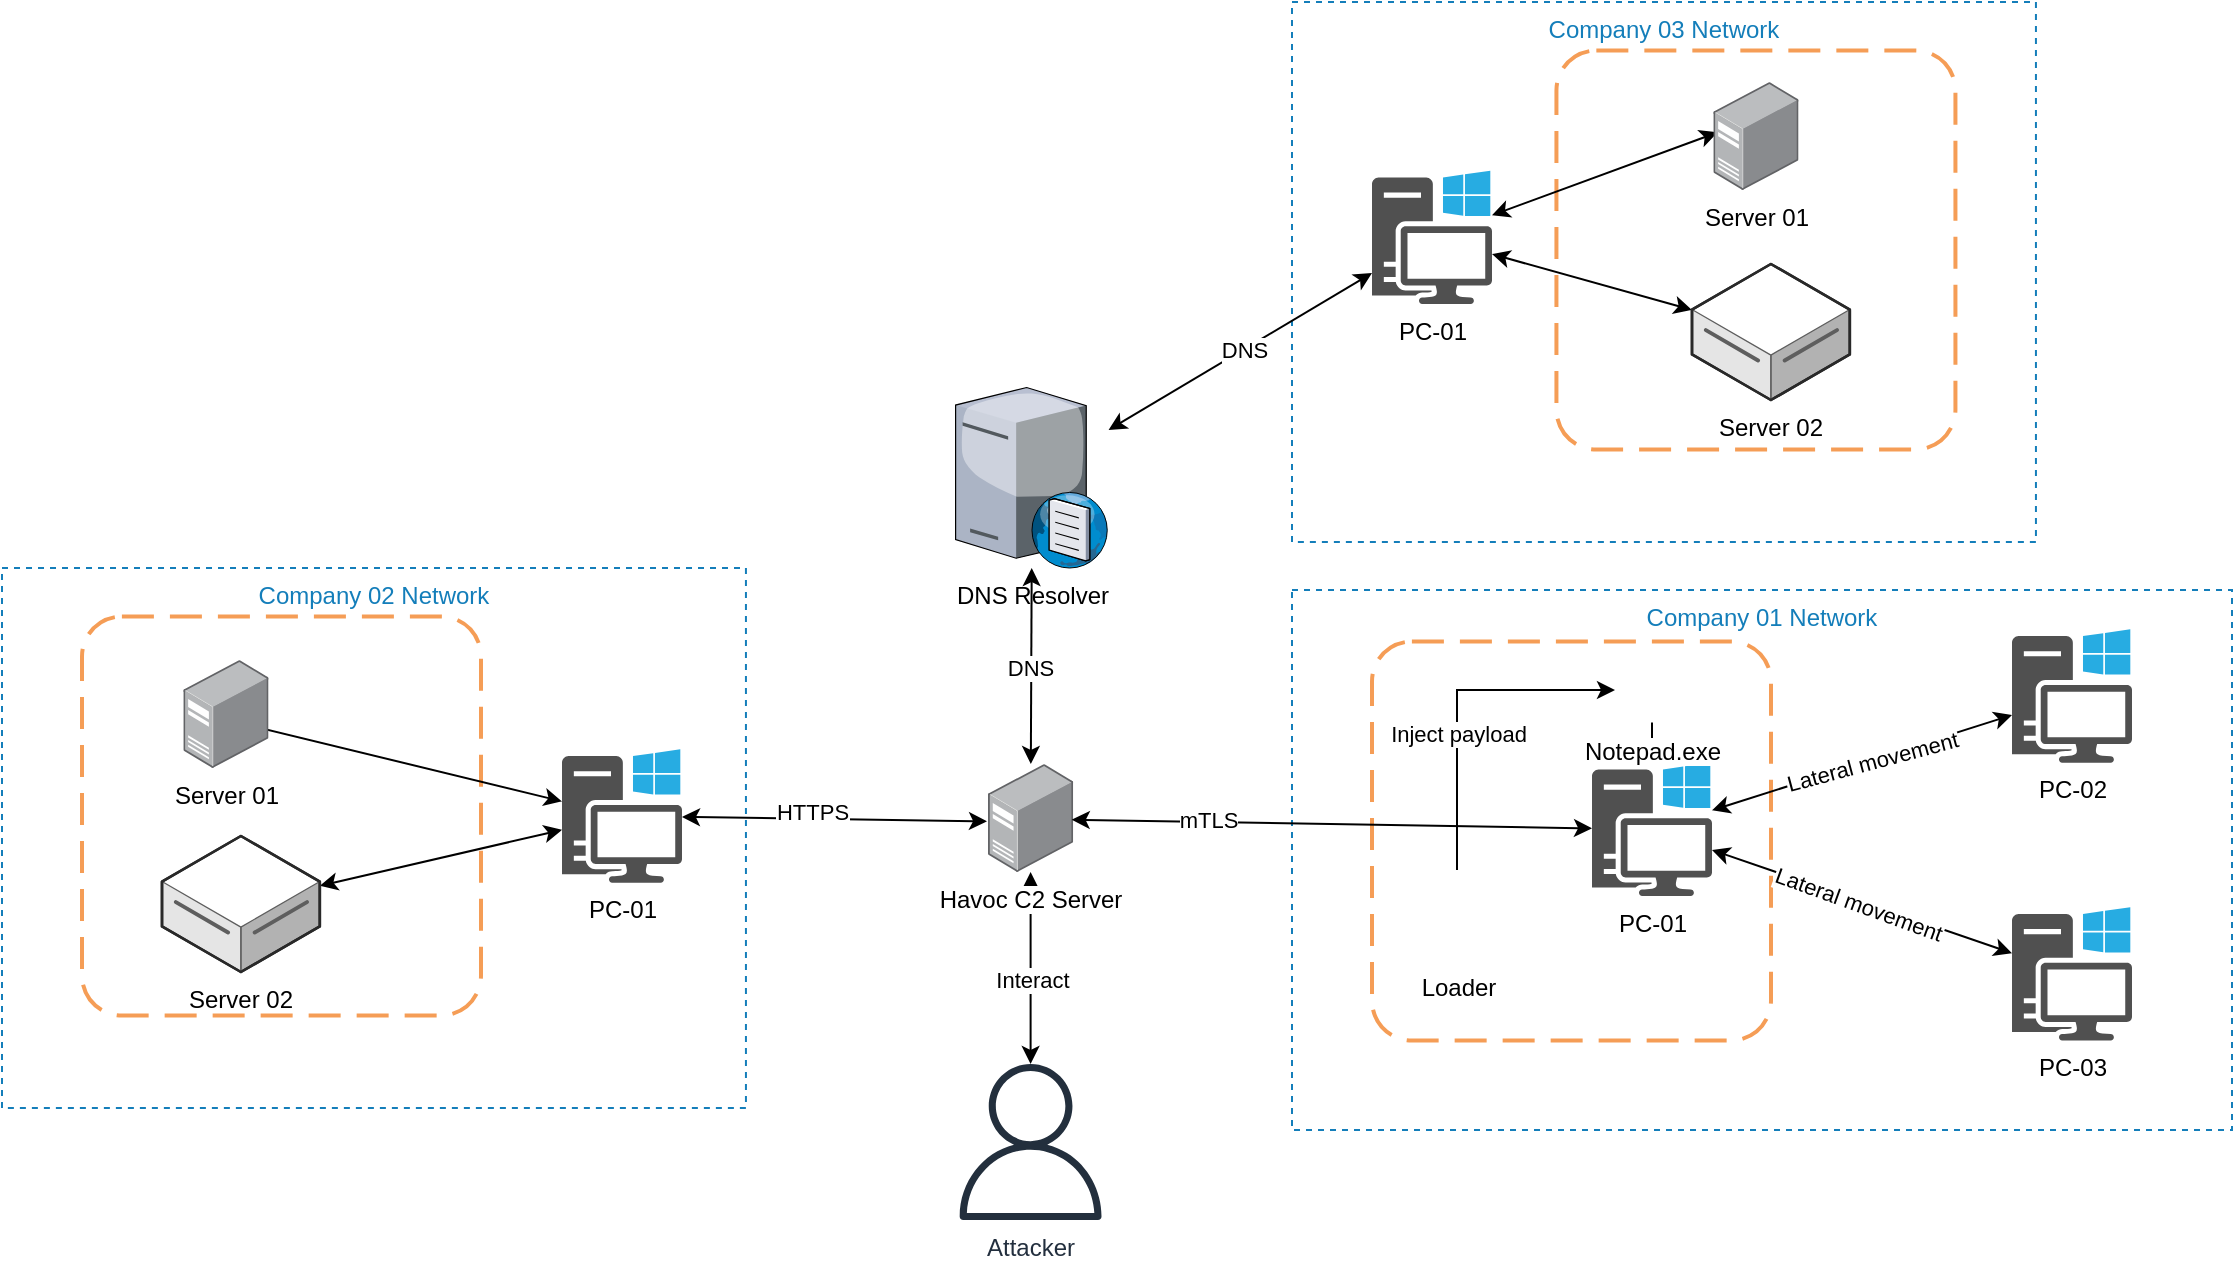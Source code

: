 <mxfile version="26.0.4" pages="5">
  <diagram name="Main-model" id="wbI6PLVD9b1GlbDWB_oB">
    <mxGraphModel dx="1826" dy="1713" grid="0" gridSize="10" guides="1" tooltips="1" connect="1" arrows="1" fold="1" page="0" pageScale="1" pageWidth="827" pageHeight="1169" math="0" shadow="0">
      <root>
        <mxCell id="0" />
        <mxCell id="1" parent="0" />
        <mxCell id="lx40yyld8eNL3qkCeoUG-25" value="Company 01 Network" style="fillColor=none;strokeColor=#147EBA;dashed=1;verticalAlign=top;fontStyle=0;fontColor=#147EBA;whiteSpace=wrap;html=1;" parent="1" vertex="1">
          <mxGeometry x="642" y="-150" width="470" height="270" as="geometry" />
        </mxCell>
        <mxCell id="lx40yyld8eNL3qkCeoUG-38" value="" style="rounded=1;arcSize=10;dashed=1;strokeColor=#F59D56;fillColor=none;gradientColor=none;dashPattern=8 4;strokeWidth=2;" parent="1" vertex="1">
          <mxGeometry x="682" y="-124.25" width="199.5" height="199.5" as="geometry" />
        </mxCell>
        <mxCell id="lx40yyld8eNL3qkCeoUG-3" value="PC-01" style="sketch=0;pointerEvents=1;shadow=0;dashed=0;html=1;strokeColor=none;fillColor=#505050;labelPosition=center;verticalLabelPosition=bottom;verticalAlign=top;outlineConnect=0;align=center;shape=mxgraph.office.devices.workstation_pc;" parent="1" vertex="1">
          <mxGeometry x="792" y="-63.66" width="60" height="66.66" as="geometry" />
        </mxCell>
        <mxCell id="lx40yyld8eNL3qkCeoUG-13" value="Attacker" style="sketch=0;outlineConnect=0;fontColor=#232F3E;gradientColor=none;fillColor=#232F3D;strokeColor=none;dashed=0;verticalLabelPosition=bottom;verticalAlign=top;align=center;html=1;fontSize=12;fontStyle=0;aspect=fixed;pointerEvents=1;shape=mxgraph.aws4.user;" parent="1" vertex="1">
          <mxGeometry x="472.3" y="87" width="78" height="78" as="geometry" />
        </mxCell>
        <mxCell id="lx40yyld8eNL3qkCeoUG-14" value="" style="endArrow=classic;startArrow=classic;html=1;rounded=0;" parent="1" source="lx40yyld8eNL3qkCeoUG-13" target="lx40yyld8eNL3qkCeoUG-15" edge="1">
          <mxGeometry width="50" height="50" relative="1" as="geometry">
            <mxPoint x="567" y="91" as="sourcePoint" />
            <mxPoint x="420" y="60" as="targetPoint" />
          </mxGeometry>
        </mxCell>
        <mxCell id="wl4Xt1hXvM24C02M_YwD-1" value="Interact" style="edgeLabel;html=1;align=center;verticalAlign=middle;resizable=0;points=[];" parent="lx40yyld8eNL3qkCeoUG-14" vertex="1" connectable="0">
          <mxGeometry x="-0.12" relative="1" as="geometry">
            <mxPoint as="offset" />
          </mxGeometry>
        </mxCell>
        <mxCell id="lx40yyld8eNL3qkCeoUG-15" value="Havoc C2 Server" style="image;points=[];aspect=fixed;html=1;align=center;shadow=0;dashed=0;image=img/lib/allied_telesis/computer_and_terminals/Server_Desktop.svg;" parent="1" vertex="1">
          <mxGeometry x="490" y="-63" width="42.6" height="54" as="geometry" />
        </mxCell>
        <mxCell id="lx40yyld8eNL3qkCeoUG-39" style="edgeStyle=orthogonalEdgeStyle;rounded=0;orthogonalLoop=1;jettySize=auto;html=1;" parent="1" source="lx40yyld8eNL3qkCeoUG-17" target="lx40yyld8eNL3qkCeoUG-37" edge="1">
          <mxGeometry relative="1" as="geometry">
            <Array as="points">
              <mxPoint x="725" y="-100" />
            </Array>
          </mxGeometry>
        </mxCell>
        <mxCell id="lx40yyld8eNL3qkCeoUG-40" value="Inject payload" style="edgeLabel;html=1;align=center;verticalAlign=middle;resizable=0;points=[];" parent="lx40yyld8eNL3qkCeoUG-39" vertex="1" connectable="0">
          <mxGeometry x="-0.213" relative="1" as="geometry">
            <mxPoint y="-2" as="offset" />
          </mxGeometry>
        </mxCell>
        <mxCell id="lx40yyld8eNL3qkCeoUG-17" value="Loader" style="shape=image;html=1;verticalAlign=top;verticalLabelPosition=bottom;labelBackgroundColor=#ffffff;imageAspect=0;aspect=fixed;image=https://cdn4.iconfinder.com/data/icons/crime-and-security-24/64/36-128.png" parent="1" vertex="1">
          <mxGeometry x="702" y="-10" width="45" height="45" as="geometry" />
        </mxCell>
        <mxCell id="lx40yyld8eNL3qkCeoUG-20" value="" style="endArrow=classic;startArrow=classic;html=1;rounded=0;exitX=0.983;exitY=0.516;exitDx=0;exitDy=0;exitPerimeter=0;" parent="1" source="lx40yyld8eNL3qkCeoUG-15" target="lx40yyld8eNL3qkCeoUG-3" edge="1">
          <mxGeometry width="50" height="50" relative="1" as="geometry">
            <mxPoint x="620" y="100" as="sourcePoint" />
            <mxPoint x="670" y="50" as="targetPoint" />
          </mxGeometry>
        </mxCell>
        <mxCell id="lx40yyld8eNL3qkCeoUG-26" value="mTLS" style="edgeLabel;html=1;align=center;verticalAlign=middle;resizable=0;points=[];" parent="lx40yyld8eNL3qkCeoUG-20" vertex="1" connectable="0">
          <mxGeometry x="-0.274" y="-1" relative="1" as="geometry">
            <mxPoint x="-27" y="-3" as="offset" />
          </mxGeometry>
        </mxCell>
        <mxCell id="lx40yyld8eNL3qkCeoUG-27" value="PC-02" style="sketch=0;pointerEvents=1;shadow=0;dashed=0;html=1;strokeColor=none;fillColor=#505050;labelPosition=center;verticalLabelPosition=bottom;verticalAlign=top;outlineConnect=0;align=center;shape=mxgraph.office.devices.workstation_pc;" parent="1" vertex="1">
          <mxGeometry x="1002" y="-130.32" width="60" height="66.66" as="geometry" />
        </mxCell>
        <mxCell id="lx40yyld8eNL3qkCeoUG-29" value="PC-03" style="sketch=0;pointerEvents=1;shadow=0;dashed=0;html=1;strokeColor=none;fillColor=#505050;labelPosition=center;verticalLabelPosition=bottom;verticalAlign=top;outlineConnect=0;align=center;shape=mxgraph.office.devices.workstation_pc;" parent="1" vertex="1">
          <mxGeometry x="1002" y="8.59" width="60" height="66.66" as="geometry" />
        </mxCell>
        <mxCell id="lx40yyld8eNL3qkCeoUG-31" value="" style="endArrow=classic;startArrow=classic;html=1;rounded=0;" parent="1" source="lx40yyld8eNL3qkCeoUG-3" target="lx40yyld8eNL3qkCeoUG-27" edge="1">
          <mxGeometry width="50" height="50" relative="1" as="geometry">
            <mxPoint x="862" y="70" as="sourcePoint" />
            <mxPoint x="912" y="20" as="targetPoint" />
          </mxGeometry>
        </mxCell>
        <mxCell id="lx40yyld8eNL3qkCeoUG-34" value="" style="endArrow=classic;startArrow=classic;html=1;rounded=0;" parent="1" source="lx40yyld8eNL3qkCeoUG-29" target="lx40yyld8eNL3qkCeoUG-3" edge="1">
          <mxGeometry width="50" height="50" relative="1" as="geometry">
            <mxPoint x="962" y="90" as="sourcePoint" />
            <mxPoint x="962" y="9" as="targetPoint" />
          </mxGeometry>
        </mxCell>
        <mxCell id="lx40yyld8eNL3qkCeoUG-89" value="Lateral movement" style="edgeLabel;html=1;align=center;verticalAlign=middle;resizable=0;points=[];rotation=-15;" parent="lx40yyld8eNL3qkCeoUG-34" vertex="1" connectable="0">
          <mxGeometry x="0.062" y="4" relative="1" as="geometry">
            <mxPoint x="10" y="-72" as="offset" />
          </mxGeometry>
        </mxCell>
        <mxCell id="lx40yyld8eNL3qkCeoUG-41" style="edgeStyle=orthogonalEdgeStyle;rounded=0;orthogonalLoop=1;jettySize=auto;html=1;" parent="1" source="lx40yyld8eNL3qkCeoUG-37" target="lx40yyld8eNL3qkCeoUG-3" edge="1">
          <mxGeometry relative="1" as="geometry" />
        </mxCell>
        <mxCell id="lx40yyld8eNL3qkCeoUG-37" value="Notepad.exe" style="shape=image;html=1;verticalAlign=top;verticalLabelPosition=bottom;labelBackgroundColor=#ffffff;imageAspect=0;aspect=fixed;image=https://cdn0.iconfinder.com/data/icons/phosphor-regular-vol-3/256/notepad-128.png" parent="1" vertex="1">
          <mxGeometry x="803.5" y="-120" width="37" height="37" as="geometry" />
        </mxCell>
        <mxCell id="lx40yyld8eNL3qkCeoUG-43" value="Company 02 Network" style="fillColor=none;strokeColor=#147EBA;dashed=1;verticalAlign=top;fontStyle=0;fontColor=#147EBA;whiteSpace=wrap;html=1;" parent="1" vertex="1">
          <mxGeometry x="-3" y="-161" width="371.97" height="270" as="geometry" />
        </mxCell>
        <mxCell id="lx40yyld8eNL3qkCeoUG-44" value="" style="rounded=1;arcSize=10;dashed=1;strokeColor=#F59D56;fillColor=none;gradientColor=none;dashPattern=8 4;strokeWidth=2;" parent="1" vertex="1">
          <mxGeometry x="37.0" y="-136.75" width="199.5" height="199.5" as="geometry" />
        </mxCell>
        <mxCell id="lx40yyld8eNL3qkCeoUG-45" value="PC-01" style="sketch=0;pointerEvents=1;shadow=0;dashed=0;html=1;strokeColor=none;fillColor=#505050;labelPosition=center;verticalLabelPosition=bottom;verticalAlign=top;outlineConnect=0;align=center;shape=mxgraph.office.devices.workstation_pc;" parent="1" vertex="1">
          <mxGeometry x="277" y="-70.33" width="60" height="66.66" as="geometry" />
        </mxCell>
        <mxCell id="lx40yyld8eNL3qkCeoUG-52" value="" style="endArrow=classic;startArrow=classic;html=1;rounded=0;entryX=0.051;entryY=0.466;entryDx=0;entryDy=0;entryPerimeter=0;" parent="1" source="lx40yyld8eNL3qkCeoUG-45" target="lx40yyld8eNL3qkCeoUG-56" edge="1">
          <mxGeometry width="50" height="50" relative="1" as="geometry">
            <mxPoint x="118.97" y="59" as="sourcePoint" />
            <mxPoint x="198.97" y="-85.33" as="targetPoint" />
          </mxGeometry>
        </mxCell>
        <mxCell id="lx40yyld8eNL3qkCeoUG-53" value="" style="endArrow=classic;startArrow=classic;html=1;rounded=0;" parent="1" source="lx40yyld8eNL3qkCeoUG-58" target="lx40yyld8eNL3qkCeoUG-45" edge="1">
          <mxGeometry width="50" height="50" relative="1" as="geometry">
            <mxPoint x="198.97" y="6.934" as="sourcePoint" />
            <mxPoint x="218.97" y="-2" as="targetPoint" />
          </mxGeometry>
        </mxCell>
        <mxCell id="lx40yyld8eNL3qkCeoUG-56" value="Server 01" style="image;points=[];aspect=fixed;html=1;align=center;shadow=0;dashed=0;image=img/lib/allied_telesis/computer_and_terminals/Server_Desktop.svg;" parent="1" vertex="1">
          <mxGeometry x="87.67" y="-115" width="42.6" height="54" as="geometry" />
        </mxCell>
        <mxCell id="lx40yyld8eNL3qkCeoUG-58" value="Server 02" style="verticalLabelPosition=bottom;html=1;verticalAlign=top;strokeWidth=1;align=center;outlineConnect=0;dashed=0;outlineConnect=0;shape=mxgraph.aws3d.dataServer;strokeColor=#5E5E5E;aspect=fixed;" parent="1" vertex="1">
          <mxGeometry x="77" y="-27" width="78.91" height="68" as="geometry" />
        </mxCell>
        <mxCell id="lx40yyld8eNL3qkCeoUG-59" value="DNS Resolver" style="verticalLabelPosition=bottom;sketch=0;aspect=fixed;html=1;verticalAlign=top;strokeColor=none;align=center;outlineConnect=0;shape=mxgraph.citrix.dns_server;" parent="1" vertex="1">
          <mxGeometry x="473.8" y="-253.5" width="76.5" height="92.5" as="geometry" />
        </mxCell>
        <mxCell id="lx40yyld8eNL3qkCeoUG-61" value="" style="endArrow=classic;startArrow=classic;html=1;rounded=0;" parent="1" source="lx40yyld8eNL3qkCeoUG-15" target="lx40yyld8eNL3qkCeoUG-59" edge="1">
          <mxGeometry width="50" height="50" relative="1" as="geometry">
            <mxPoint x="490" y="-150" as="sourcePoint" />
            <mxPoint x="540" y="-200" as="targetPoint" />
          </mxGeometry>
        </mxCell>
        <mxCell id="lx40yyld8eNL3qkCeoUG-84" value="DNS" style="edgeLabel;html=1;align=center;verticalAlign=middle;resizable=0;points=[];" parent="lx40yyld8eNL3qkCeoUG-61" vertex="1" connectable="0">
          <mxGeometry x="-0.006" y="1" relative="1" as="geometry">
            <mxPoint as="offset" />
          </mxGeometry>
        </mxCell>
        <mxCell id="lx40yyld8eNL3qkCeoUG-76" value="Company 03 Network" style="fillColor=none;strokeColor=#147EBA;dashed=1;verticalAlign=top;fontStyle=0;fontColor=#147EBA;whiteSpace=wrap;html=1;" parent="1" vertex="1">
          <mxGeometry x="642" y="-444" width="371.97" height="270" as="geometry" />
        </mxCell>
        <mxCell id="lx40yyld8eNL3qkCeoUG-77" value="" style="rounded=1;arcSize=10;dashed=1;strokeColor=#F59D56;fillColor=none;gradientColor=none;dashPattern=8 4;strokeWidth=2;" parent="1" vertex="1">
          <mxGeometry x="774.22" y="-419.75" width="199.5" height="199.5" as="geometry" />
        </mxCell>
        <mxCell id="lx40yyld8eNL3qkCeoUG-78" value="PC-01" style="sketch=0;pointerEvents=1;shadow=0;dashed=0;html=1;strokeColor=none;fillColor=#505050;labelPosition=center;verticalLabelPosition=bottom;verticalAlign=top;outlineConnect=0;align=center;shape=mxgraph.office.devices.workstation_pc;" parent="1" vertex="1">
          <mxGeometry x="682" y="-359.66" width="60" height="66.66" as="geometry" />
        </mxCell>
        <mxCell id="lx40yyld8eNL3qkCeoUG-79" value="" style="endArrow=classic;startArrow=classic;html=1;rounded=0;entryX=0.051;entryY=0.466;entryDx=0;entryDy=0;entryPerimeter=0;" parent="1" source="lx40yyld8eNL3qkCeoUG-78" target="lx40yyld8eNL3qkCeoUG-81" edge="1">
          <mxGeometry width="50" height="50" relative="1" as="geometry">
            <mxPoint x="763.97" y="-224" as="sourcePoint" />
            <mxPoint x="843.97" y="-368.33" as="targetPoint" />
          </mxGeometry>
        </mxCell>
        <mxCell id="lx40yyld8eNL3qkCeoUG-80" value="" style="endArrow=classic;startArrow=classic;html=1;rounded=0;" parent="1" source="lx40yyld8eNL3qkCeoUG-82" target="lx40yyld8eNL3qkCeoUG-78" edge="1">
          <mxGeometry width="50" height="50" relative="1" as="geometry">
            <mxPoint x="843.97" y="-276.066" as="sourcePoint" />
            <mxPoint x="863.97" y="-285" as="targetPoint" />
          </mxGeometry>
        </mxCell>
        <mxCell id="lx40yyld8eNL3qkCeoUG-81" value="Server 01" style="image;points=[];aspect=fixed;html=1;align=center;shadow=0;dashed=0;image=img/lib/allied_telesis/computer_and_terminals/Server_Desktop.svg;" parent="1" vertex="1">
          <mxGeometry x="852.67" y="-404" width="42.6" height="54" as="geometry" />
        </mxCell>
        <mxCell id="lx40yyld8eNL3qkCeoUG-82" value="Server 02" style="verticalLabelPosition=bottom;html=1;verticalAlign=top;strokeWidth=1;align=center;outlineConnect=0;dashed=0;outlineConnect=0;shape=mxgraph.aws3d.dataServer;strokeColor=#5E5E5E;aspect=fixed;" parent="1" vertex="1">
          <mxGeometry x="842" y="-313" width="78.91" height="68" as="geometry" />
        </mxCell>
        <mxCell id="lx40yyld8eNL3qkCeoUG-83" value="" style="endArrow=classic;startArrow=classic;html=1;rounded=0;" parent="1" source="lx40yyld8eNL3qkCeoUG-59" target="lx40yyld8eNL3qkCeoUG-78" edge="1">
          <mxGeometry width="50" height="50" relative="1" as="geometry">
            <mxPoint x="397.76" y="19" as="sourcePoint" />
            <mxPoint x="446.76" y="-185" as="targetPoint" />
          </mxGeometry>
        </mxCell>
        <mxCell id="lx40yyld8eNL3qkCeoUG-85" value="DNS" style="edgeLabel;html=1;align=center;verticalAlign=middle;resizable=0;points=[];" parent="lx40yyld8eNL3qkCeoUG-83" vertex="1" connectable="0">
          <mxGeometry x="0.017" relative="1" as="geometry">
            <mxPoint as="offset" />
          </mxGeometry>
        </mxCell>
        <mxCell id="lx40yyld8eNL3qkCeoUG-88" value="" style="endArrow=classic;startArrow=classic;html=1;rounded=0;entryX=-0.012;entryY=0.531;entryDx=0;entryDy=0;entryPerimeter=0;" parent="1" source="lx40yyld8eNL3qkCeoUG-45" target="lx40yyld8eNL3qkCeoUG-15" edge="1">
          <mxGeometry width="50" height="50" relative="1" as="geometry">
            <mxPoint x="420" y="10" as="sourcePoint" />
            <mxPoint x="470" y="-40" as="targetPoint" />
          </mxGeometry>
        </mxCell>
        <mxCell id="lx40yyld8eNL3qkCeoUG-95" value="HTTPS" style="edgeLabel;html=1;align=center;verticalAlign=middle;resizable=0;points=[];" parent="lx40yyld8eNL3qkCeoUG-88" vertex="1" connectable="0">
          <mxGeometry x="-0.151" y="4" relative="1" as="geometry">
            <mxPoint as="offset" />
          </mxGeometry>
        </mxCell>
        <mxCell id="lx40yyld8eNL3qkCeoUG-92" value="Lateral movement" style="edgeLabel;html=1;align=center;verticalAlign=middle;resizable=0;points=[];rotation=20;" parent="1" vertex="1" connectable="0">
          <mxGeometry x="941.998" y="30.003" as="geometry">
            <mxPoint x="-23.841" y="-15.799" as="offset" />
          </mxGeometry>
        </mxCell>
      </root>
    </mxGraphModel>
  </diagram>
  <diagram id="9NpA3UCUHKBqqvOIGzr2" name="Demo-Architecture">
    <mxGraphModel dx="1383" dy="1030" grid="0" gridSize="10" guides="1" tooltips="1" connect="1" arrows="1" fold="1" page="0" pageScale="1" pageWidth="827" pageHeight="1169" math="0" shadow="0">
      <root>
        <mxCell id="0" />
        <mxCell id="1" parent="0" />
        <mxCell id="JVI4ffCTT5HN08jPykCl-4" value="Local Subnet" style="sketch=0;outlineConnect=0;gradientColor=none;html=1;whiteSpace=wrap;fontSize=12;fontStyle=0;shape=mxgraph.aws4.group;grIcon=mxgraph.aws4.group_subnet;strokeColor=#879196;fillColor=none;verticalAlign=top;align=left;spacingLeft=30;fontColor=#879196;dashed=0;" parent="1" vertex="1">
          <mxGeometry x="-332" y="-31" width="370" height="335" as="geometry" />
        </mxCell>
        <mxCell id="X1rExx1nsBaRIZ1UtopF-3" value="" style="fillColor=none;strokeColor=#147EBA;dashed=1;verticalAlign=top;fontStyle=0;fontColor=#147EBA;whiteSpace=wrap;html=1;" parent="1" vertex="1">
          <mxGeometry x="-307" y="5" width="274" height="285" as="geometry" />
        </mxCell>
        <mxCell id="TwcAzAOkyhyoGaxl6wgz-3" value="VM-01&lt;div&gt;192.168.72.138&lt;/div&gt;&lt;div&gt;Windows 10 24H2&lt;/div&gt;" style="fontColor=#0066CC;verticalAlign=top;verticalLabelPosition=bottom;labelPosition=center;align=center;html=1;outlineConnect=0;fillColor=#CCCCCC;strokeColor=#6881B3;gradientColor=none;gradientDirection=north;strokeWidth=2;shape=mxgraph.networks.pc;" parent="1" vertex="1">
          <mxGeometry x="-220" y="100" width="100" height="70" as="geometry" />
        </mxCell>
        <mxCell id="TwcAzAOkyhyoGaxl6wgz-5" value="&lt;div&gt;Havoc Server&lt;/div&gt;&lt;div&gt;192.168.72.139&lt;/div&gt;&lt;div&gt;Ubuntu 22.04&lt;/div&gt;" style="image;points=[];aspect=fixed;html=1;align=center;shadow=0;dashed=0;image=img/lib/allied_telesis/computer_and_terminals/Server_Desktop.svg;" parent="1" vertex="1">
          <mxGeometry x="155" y="128" width="50.49" height="64" as="geometry" />
        </mxCell>
        <mxCell id="TwcAzAOkyhyoGaxl6wgz-9" value="" style="endArrow=classic;html=1;rounded=0;exitX=1;exitY=0.07;exitDx=0;exitDy=0;exitPerimeter=0;entryX=-0.01;entryY=0.402;entryDx=0;entryDy=0;entryPerimeter=0;" parent="1" source="TwcAzAOkyhyoGaxl6wgz-3" target="TwcAzAOkyhyoGaxl6wgz-5" edge="1">
          <mxGeometry width="50" height="50" relative="1" as="geometry">
            <mxPoint x="110" y="180" as="sourcePoint" />
            <mxPoint x="160" y="130" as="targetPoint" />
          </mxGeometry>
        </mxCell>
        <mxCell id="TwcAzAOkyhyoGaxl6wgz-10" value="Establish connection" style="edgeLabel;html=1;align=center;verticalAlign=middle;resizable=0;points=[];rotation=10;" parent="TwcAzAOkyhyoGaxl6wgz-9" vertex="1" connectable="0">
          <mxGeometry x="0.363" y="2" relative="1" as="geometry">
            <mxPoint x="-40" y="-5" as="offset" />
          </mxGeometry>
        </mxCell>
        <mxCell id="TwcAzAOkyhyoGaxl6wgz-13" value="Attacker" style="sketch=0;outlineConnect=0;fontColor=#232F3E;gradientColor=none;fillColor=#232F3D;strokeColor=none;dashed=0;verticalLabelPosition=bottom;verticalAlign=top;align=center;html=1;fontSize=12;fontStyle=0;aspect=fixed;pointerEvents=1;shape=mxgraph.aws4.user;" parent="1" vertex="1">
          <mxGeometry x="329" y="121" width="78" height="78" as="geometry" />
        </mxCell>
        <mxCell id="TwcAzAOkyhyoGaxl6wgz-15" value="" style="endArrow=classic;rounded=0;exitX=0.046;exitY=0.702;exitDx=0;exitDy=0;exitPerimeter=0;fontColor=none;labelBackgroundColor=none;noLabel=1;textShadow=0;labelBorderColor=none;fillColor=#f8cecc;strokeColor=#b85450;" parent="1" source="TwcAzAOkyhyoGaxl6wgz-5" edge="1">
          <mxGeometry width="50" height="50" relative="1" as="geometry">
            <mxPoint x="167.657" y="139.302" as="sourcePoint" />
            <mxPoint x="-120" y="121.998" as="targetPoint" />
          </mxGeometry>
        </mxCell>
        <mxCell id="TwcAzAOkyhyoGaxl6wgz-16" value="Send command" style="edgeLabel;html=1;align=center;verticalAlign=middle;resizable=0;points=[];rotation=10;" parent="TwcAzAOkyhyoGaxl6wgz-15" vertex="1" connectable="0">
          <mxGeometry x="0.015" relative="1" as="geometry">
            <mxPoint x="-5" as="offset" />
          </mxGeometry>
        </mxCell>
        <mxCell id="TwcAzAOkyhyoGaxl6wgz-17" value="" style="endArrow=classic;html=1;rounded=0;entryX=0.035;entryY=0.975;entryDx=0;entryDy=0;entryPerimeter=0;fillColor=#d5e8d4;strokeColor=#82b366;" parent="1" source="TwcAzAOkyhyoGaxl6wgz-3" target="TwcAzAOkyhyoGaxl6wgz-5" edge="1">
          <mxGeometry width="50" height="50" relative="1" as="geometry">
            <mxPoint x="64" y="182" as="sourcePoint" />
            <mxPoint x="114" y="132" as="targetPoint" />
          </mxGeometry>
        </mxCell>
        <mxCell id="JVI4ffCTT5HN08jPykCl-2" value="" style="endArrow=classic;startArrow=classic;html=1;rounded=0;exitX=0.968;exitY=0.538;exitDx=0;exitDy=0;exitPerimeter=0;" parent="1" source="TwcAzAOkyhyoGaxl6wgz-5" target="TwcAzAOkyhyoGaxl6wgz-13" edge="1">
          <mxGeometry width="50" height="50" relative="1" as="geometry">
            <mxPoint x="248.094" y="109" as="sourcePoint" />
            <mxPoint x="464" y="157" as="targetPoint" />
          </mxGeometry>
        </mxCell>
        <mxCell id="JVI4ffCTT5HN08jPykCl-3" value="Interact" style="edgeLabel;html=1;align=center;verticalAlign=middle;resizable=0;points=[];" parent="JVI4ffCTT5HN08jPykCl-2" vertex="1" connectable="0">
          <mxGeometry x="0.169" y="-1" relative="1" as="geometry">
            <mxPoint x="-10" y="-3" as="offset" />
          </mxGeometry>
        </mxCell>
        <mxCell id="JVI4ffCTT5HN08jPykCl-5" value="Windows Defender" style="shape=image;html=1;verticalAlign=top;verticalLabelPosition=bottom;labelBackgroundColor=#ffffff;imageAspect=0;aspect=fixed;image=https://cdn1.iconfinder.com/data/icons/ionicons-outline-vol-2/512/shield-outline-128.png" parent="1" vertex="1">
          <mxGeometry x="-281" y="8" width="51" height="51" as="geometry" />
        </mxCell>
        <mxCell id="X1rExx1nsBaRIZ1UtopF-6" style="rounded=0;orthogonalLoop=1;jettySize=auto;html=1;" parent="1" source="JVI4ffCTT5HN08jPykCl-6" target="TwcAzAOkyhyoGaxl6wgz-3" edge="1">
          <mxGeometry relative="1" as="geometry" />
        </mxCell>
        <mxCell id="JVI4ffCTT5HN08jPykCl-6" value="Anti-virus Software 01" style="verticalLabelPosition=bottom;sketch=0;html=1;fillColor=#282828;strokeColor=none;verticalAlign=top;pointerEvents=1;align=center;shape=mxgraph.cisco_safe.security_icons.antivirus;" parent="1" vertex="1">
          <mxGeometry x="-140" y="20" width="74" height="45.5" as="geometry" />
        </mxCell>
        <mxCell id="X1rExx1nsBaRIZ1UtopF-7" style="rounded=0;orthogonalLoop=1;jettySize=auto;html=1;" parent="1" source="JVI4ffCTT5HN08jPykCl-7" target="TwcAzAOkyhyoGaxl6wgz-3" edge="1">
          <mxGeometry relative="1" as="geometry" />
        </mxCell>
        <mxCell id="JVI4ffCTT5HN08jPykCl-7" value="Anti-virus Software 02" style="fillColor=#28A8E0;verticalLabelPosition=bottom;sketch=0;html=1;strokeColor=#ffffff;verticalAlign=top;align=center;points=[[0.145,0.145,0],[0.5,0,0],[0.855,0.145,0],[1,0.5,0],[0.855,0.855,0],[0.5,1,0],[0.145,0.855,0],[0,0.5,0]];pointerEvents=1;shape=mxgraph.cisco_safe.compositeIcon;bgIcon=ellipse;resIcon=mxgraph.cisco_safe.capability.anti_virus;" parent="1" vertex="1">
          <mxGeometry x="-281" y="212" width="43" height="43" as="geometry" />
        </mxCell>
        <mxCell id="X1rExx1nsBaRIZ1UtopF-2" value="Respone" style="edgeLabel;html=1;align=center;verticalAlign=middle;resizable=0;points=[];rotation=10;" parent="1" vertex="1" connectable="0">
          <mxGeometry x="-21.004" y="154.997" as="geometry" />
        </mxCell>
        <mxCell id="X1rExx1nsBaRIZ1UtopF-5" value="" style="endArrow=classic;html=1;rounded=0;" parent="1" source="JVI4ffCTT5HN08jPykCl-5" target="TwcAzAOkyhyoGaxl6wgz-3" edge="1">
          <mxGeometry width="50" height="50" relative="1" as="geometry">
            <mxPoint x="-70" y="127" as="sourcePoint" />
            <mxPoint x="-20" y="77" as="targetPoint" />
          </mxGeometry>
        </mxCell>
      </root>
    </mxGraphModel>
  </diagram>
  <diagram id="tpilZqgi7mweaJG-TuPj" name="Technique-model">
    <mxGraphModel dx="3793" dy="1442" grid="1" gridSize="10" guides="1" tooltips="1" connect="1" arrows="1" fold="1" page="0" pageScale="1" pageWidth="827" pageHeight="1169" math="0" shadow="0">
      <root>
        <mxCell id="0" />
        <mxCell id="1" parent="0" />
        <mxCell id="InBqiSXqWZ1Hc-C7np8Q-48" value="" style="rounded=0;whiteSpace=wrap;html=1;" vertex="1" parent="1">
          <mxGeometry x="-730" y="50" width="802" height="265" as="geometry" />
        </mxCell>
        <mxCell id="InBqiSXqWZ1Hc-C7np8Q-38" value="" style="rounded=0;whiteSpace=wrap;html=1;" vertex="1" parent="1">
          <mxGeometry x="-320" y="1025" width="802" height="155" as="geometry" />
        </mxCell>
        <mxCell id="InBqiSXqWZ1Hc-C7np8Q-37" value="" style="rounded=0;whiteSpace=wrap;html=1;" vertex="1" parent="1">
          <mxGeometry x="-320" y="747" width="802" height="265" as="geometry" />
        </mxCell>
        <mxCell id="InBqiSXqWZ1Hc-C7np8Q-11" style="rounded=0;orthogonalLoop=1;jettySize=auto;html=1;" edge="1" parent="1" source="InBqiSXqWZ1Hc-C7np8Q-1" target="InBqiSXqWZ1Hc-C7np8Q-10">
          <mxGeometry relative="1" as="geometry">
            <mxPoint x="-174" y="-292" as="targetPoint" />
          </mxGeometry>
        </mxCell>
        <mxCell id="InBqiSXqWZ1Hc-C7np8Q-12" value="Establish connection" style="edgeLabel;html=1;align=center;verticalAlign=middle;resizable=0;points=[];" vertex="1" connectable="0" parent="InBqiSXqWZ1Hc-C7np8Q-11">
          <mxGeometry x="-0.037" y="-1" relative="1" as="geometry">
            <mxPoint as="offset" />
          </mxGeometry>
        </mxCell>
        <mxCell id="InBqiSXqWZ1Hc-C7np8Q-1" value="Notepad.exe" style="shape=image;html=1;verticalAlign=top;verticalLabelPosition=bottom;labelBackgroundColor=#ffffff;imageAspect=0;aspect=fixed;image=https://cdn1.iconfinder.com/data/icons/business-and-finance-20/200/vector_65_13-128.png" vertex="1" parent="1">
          <mxGeometry x="-254" y="116.5" width="83" height="83" as="geometry" />
        </mxCell>
        <mxCell id="InBqiSXqWZ1Hc-C7np8Q-6" style="edgeStyle=orthogonalEdgeStyle;rounded=0;orthogonalLoop=1;jettySize=auto;html=1;" edge="1" parent="1" source="InBqiSXqWZ1Hc-C7np8Q-4" target="InBqiSXqWZ1Hc-C7np8Q-1">
          <mxGeometry relative="1" as="geometry" />
        </mxCell>
        <mxCell id="InBqiSXqWZ1Hc-C7np8Q-7" value="Inject&amp;nbsp;&lt;div&gt;Sliver payload&lt;/div&gt;" style="edgeLabel;html=1;align=center;verticalAlign=middle;resizable=0;points=[];" vertex="1" connectable="0" parent="InBqiSXqWZ1Hc-C7np8Q-6">
          <mxGeometry x="-0.095" y="2" relative="1" as="geometry">
            <mxPoint x="9" y="2" as="offset" />
          </mxGeometry>
        </mxCell>
        <mxCell id="InBqiSXqWZ1Hc-C7np8Q-4" value="loader.exe" style="shape=image;html=1;verticalAlign=top;verticalLabelPosition=bottom;labelBackgroundColor=#ffffff;imageAspect=0;aspect=fixed;image=https://cdn3.iconfinder.com/data/icons/UltimateGnome/128x128/mimetypes/application-x-executable.png" vertex="1" parent="1">
          <mxGeometry x="-630" y="94" width="128" height="128" as="geometry" />
        </mxCell>
        <mxCell id="InBqiSXqWZ1Hc-C7np8Q-10" value="Sliver Server" style="image;points=[];aspect=fixed;html=1;align=center;shadow=0;dashed=0;image=img/lib/allied_telesis/computer_and_terminals/Server_Desktop.svg;" vertex="1" parent="1">
          <mxGeometry x="20" y="360" width="74.16" height="94" as="geometry" />
        </mxCell>
        <mxCell id="InBqiSXqWZ1Hc-C7np8Q-31" value="" style="edgeStyle=orthogonalEdgeStyle;rounded=0;orthogonalLoop=1;jettySize=auto;html=1;" edge="1" parent="1" source="InBqiSXqWZ1Hc-C7np8Q-29" target="InBqiSXqWZ1Hc-C7np8Q-30">
          <mxGeometry relative="1" as="geometry" />
        </mxCell>
        <mxCell id="InBqiSXqWZ1Hc-C7np8Q-29" value="loader.exe&lt;div&gt;-&amp;gt; WriteProcessMemory&lt;/div&gt;" style="rounded=1;whiteSpace=wrap;html=1;fillColor=#dae8fc;strokeColor=#6c8ebf;" vertex="1" parent="1">
          <mxGeometry x="-288" y="787" width="172" height="85" as="geometry" />
        </mxCell>
        <mxCell id="InBqiSXqWZ1Hc-C7np8Q-33" value="" style="edgeStyle=orthogonalEdgeStyle;rounded=0;orthogonalLoop=1;jettySize=auto;html=1;" edge="1" parent="1" source="InBqiSXqWZ1Hc-C7np8Q-30" target="InBqiSXqWZ1Hc-C7np8Q-32">
          <mxGeometry relative="1" as="geometry" />
        </mxCell>
        <mxCell id="InBqiSXqWZ1Hc-C7np8Q-30" value="kernel32.dll&lt;div&gt;-&amp;gt; WriteProcessMemory&lt;/div&gt;" style="whiteSpace=wrap;html=1;fillColor=#dae8fc;strokeColor=#6c8ebf;rounded=1;" vertex="1" parent="1">
          <mxGeometry x="-90" y="787.81" width="182" height="83.38" as="geometry" />
        </mxCell>
        <mxCell id="InBqiSXqWZ1Hc-C7np8Q-36" style="edgeStyle=orthogonalEdgeStyle;rounded=0;orthogonalLoop=1;jettySize=auto;html=1;" edge="1" parent="1" source="InBqiSXqWZ1Hc-C7np8Q-32" target="InBqiSXqWZ1Hc-C7np8Q-34">
          <mxGeometry relative="1" as="geometry" />
        </mxCell>
        <mxCell id="InBqiSXqWZ1Hc-C7np8Q-32" value="ntdll.dll&lt;div&gt;-&amp;gt; NtWriteProcessMemory&lt;/div&gt;" style="whiteSpace=wrap;html=1;fillColor=#dae8fc;strokeColor=#6c8ebf;rounded=1;" vertex="1" parent="1">
          <mxGeometry x="220" y="787" width="182" height="83.38" as="geometry" />
        </mxCell>
        <mxCell id="InBqiSXqWZ1Hc-C7np8Q-41" style="edgeStyle=elbowEdgeStyle;rounded=0;orthogonalLoop=1;jettySize=auto;html=1;" edge="1" parent="1" source="InBqiSXqWZ1Hc-C7np8Q-34" target="InBqiSXqWZ1Hc-C7np8Q-40">
          <mxGeometry relative="1" as="geometry" />
        </mxCell>
        <mxCell id="InBqiSXqWZ1Hc-C7np8Q-34" value="SysCall function" style="whiteSpace=wrap;html=1;fillColor=#dae8fc;strokeColor=#6c8ebf;rounded=1;" vertex="1" parent="1">
          <mxGeometry x="220" y="1050" width="182" height="83.38" as="geometry" />
        </mxCell>
        <mxCell id="InBqiSXqWZ1Hc-C7np8Q-47" value="" style="edgeStyle=orthogonalEdgeStyle;rounded=0;orthogonalLoop=1;jettySize=auto;html=1;" edge="1" parent="1" source="InBqiSXqWZ1Hc-C7np8Q-39" target="InBqiSXqWZ1Hc-C7np8Q-46">
          <mxGeometry relative="1" as="geometry" />
        </mxCell>
        <mxCell id="InBqiSXqWZ1Hc-C7np8Q-39" value="jumper" style="whiteSpace=wrap;html=1;fillColor=#dae8fc;strokeColor=#6c8ebf;rounded=1;" vertex="1" parent="1">
          <mxGeometry x="-90" y="900" width="176" height="80" as="geometry" />
        </mxCell>
        <mxCell id="InBqiSXqWZ1Hc-C7np8Q-45" value="" style="edgeStyle=orthogonalEdgeStyle;rounded=0;orthogonalLoop=1;jettySize=auto;html=1;" edge="1" parent="1" source="InBqiSXqWZ1Hc-C7np8Q-40" target="InBqiSXqWZ1Hc-C7np8Q-39">
          <mxGeometry relative="1" as="geometry" />
        </mxCell>
        <mxCell id="InBqiSXqWZ1Hc-C7np8Q-40" value="call_back_hooking" style="whiteSpace=wrap;html=1;fillColor=#dae8fc;strokeColor=#6c8ebf;rounded=1;" vertex="1" parent="1">
          <mxGeometry x="110" y="900" width="176" height="80" as="geometry" />
        </mxCell>
        <mxCell id="InBqiSXqWZ1Hc-C7np8Q-43" value="Ring 3 - User" style="text;html=1;align=center;verticalAlign=middle;resizable=0;points=[];autosize=1;strokeColor=none;fillColor=none;" vertex="1" parent="1">
          <mxGeometry x="-290" y="747" width="90" height="30" as="geometry" />
        </mxCell>
        <mxCell id="InBqiSXqWZ1Hc-C7np8Q-44" value="Ring 0 - Kernel" style="text;html=1;align=center;verticalAlign=middle;resizable=0;points=[];autosize=1;strokeColor=none;fillColor=none;" vertex="1" parent="1">
          <mxGeometry x="-290" y="1025" width="100" height="30" as="geometry" />
        </mxCell>
        <mxCell id="InBqiSXqWZ1Hc-C7np8Q-46" value="Sliver Payload" style="whiteSpace=wrap;html=1;fillColor=#dae8fc;strokeColor=#6c8ebf;rounded=1;" vertex="1" parent="1">
          <mxGeometry x="-290" y="900" width="176" height="80" as="geometry" />
        </mxCell>
        <mxCell id="87LBTXwFVF_3OSJIoE2d-1" value="Nirvana Hook explanation" style="shape=image;verticalLabelPosition=bottom;labelBackgroundColor=default;verticalAlign=top;aspect=fixed;imageAspect=0;image=https://www.riskinsight-wavestone.com/wp-content/uploads/2023/10/03.png;labelBorderColor=none;textShadow=0;strokeWidth=0;shadow=1;imageBorder=none;imageBackground=none;" vertex="1" parent="1">
          <mxGeometry x="-890" y="740" width="474.19" height="430" as="geometry" />
        </mxCell>
      </root>
    </mxGraphModel>
  </diagram>
  <diagram id="8ev49eGgkWAjaJqNTml2" name="C2">
    <mxGraphModel dx="1240" dy="794" grid="1" gridSize="10" guides="1" tooltips="1" connect="1" arrows="1" fold="1" page="1" pageScale="1" pageWidth="827" pageHeight="1169" math="0" shadow="0">
      <root>
        <mxCell id="0" />
        <mxCell id="1" parent="0" />
        <mxCell id="ueq079IkRGfhmFYXBJEJ-7" value="" style="rounded=1;arcSize=10;dashed=1;strokeColor=#F59D56;fillColor=none;gradientColor=none;dashPattern=8 4;strokeWidth=2;" vertex="1" parent="1">
          <mxGeometry x="580" y="260" width="170" height="410" as="geometry" />
        </mxCell>
        <mxCell id="ueq079IkRGfhmFYXBJEJ-1" value="C&amp;amp;C server" style="sketch=0;aspect=fixed;pointerEvents=1;shadow=0;dashed=0;html=1;strokeColor=none;labelPosition=center;verticalLabelPosition=bottom;verticalAlign=top;align=center;fillColor=#00188D;shape=mxgraph.mscae.enterprise.server_farm" vertex="1" parent="1">
          <mxGeometry x="410" y="436" width="81.25" height="52" as="geometry" />
        </mxCell>
        <mxCell id="ueq079IkRGfhmFYXBJEJ-2" value="Mobile devices" style="sketch=0;pointerEvents=1;shadow=0;dashed=0;html=1;strokeColor=none;fillColor=#505050;labelPosition=center;verticalLabelPosition=bottom;verticalAlign=top;outlineConnect=0;align=center;shape=mxgraph.office.devices.cell_phone_android_standalone;" vertex="1" parent="1">
          <mxGeometry x="650" y="440" width="24" height="44" as="geometry" />
        </mxCell>
        <mxCell id="ueq079IkRGfhmFYXBJEJ-3" value="PC" style="sketch=0;pointerEvents=1;shadow=0;dashed=0;html=1;strokeColor=none;fillColor=#505050;labelPosition=center;verticalLabelPosition=bottom;verticalAlign=top;outlineConnect=0;align=center;shape=mxgraph.office.devices.workstation_pc;" vertex="1" parent="1">
          <mxGeometry x="635.5" y="320" width="53" height="59" as="geometry" />
        </mxCell>
        <mxCell id="ueq079IkRGfhmFYXBJEJ-4" value="IoT devices" style="fontColor=#0066CC;verticalAlign=top;verticalLabelPosition=bottom;labelPosition=center;align=center;html=1;outlineConnect=0;fillColor=#CCCCCC;strokeColor=#6881B3;gradientColor=none;gradientDirection=north;strokeWidth=2;shape=mxgraph.networks.security_camera;" vertex="1" parent="1">
          <mxGeometry x="629.75" y="550" width="64.5" height="55" as="geometry" />
        </mxCell>
        <mxCell id="ueq079IkRGfhmFYXBJEJ-5" value="Attacker&lt;div&gt;&lt;br&gt;&lt;/div&gt;" style="sketch=0;pointerEvents=1;shadow=0;dashed=0;html=1;strokeColor=none;labelPosition=center;verticalLabelPosition=bottom;verticalAlign=top;outlineConnect=0;align=center;shape=mxgraph.office.users.user;fillColor=#DA4026;" vertex="1" parent="1">
          <mxGeometry x="210" y="437" width="46" height="50" as="geometry" />
        </mxCell>
        <mxCell id="ueq079IkRGfhmFYXBJEJ-6" value="" style="endArrow=classic;startArrow=classic;html=1;rounded=0;entryX=0;entryY=0.5;entryDx=0;entryDy=0;entryPerimeter=0;" edge="1" parent="1" source="ueq079IkRGfhmFYXBJEJ-5" target="ueq079IkRGfhmFYXBJEJ-1">
          <mxGeometry width="50" height="50" relative="1" as="geometry">
            <mxPoint x="250" y="526" as="sourcePoint" />
            <mxPoint x="300" y="476" as="targetPoint" />
          </mxGeometry>
        </mxCell>
        <mxCell id="ueq079IkRGfhmFYXBJEJ-8" value="" style="endArrow=classic;startArrow=classic;html=1;rounded=0;exitX=1;exitY=0.5;exitDx=0;exitDy=0;exitPerimeter=0;" edge="1" parent="1" source="ueq079IkRGfhmFYXBJEJ-1" target="ueq079IkRGfhmFYXBJEJ-4">
          <mxGeometry width="50" height="50" relative="1" as="geometry">
            <mxPoint x="460" y="440" as="sourcePoint" />
            <mxPoint x="510" y="390" as="targetPoint" />
          </mxGeometry>
        </mxCell>
        <mxCell id="ueq079IkRGfhmFYXBJEJ-9" value="" style="endArrow=classic;startArrow=classic;html=1;rounded=0;exitX=1;exitY=0.5;exitDx=0;exitDy=0;exitPerimeter=0;" edge="1" parent="1" source="ueq079IkRGfhmFYXBJEJ-1" target="ueq079IkRGfhmFYXBJEJ-2">
          <mxGeometry width="50" height="50" relative="1" as="geometry">
            <mxPoint x="470" y="450" as="sourcePoint" />
            <mxPoint x="520" y="400" as="targetPoint" />
          </mxGeometry>
        </mxCell>
        <mxCell id="ueq079IkRGfhmFYXBJEJ-10" value="" style="endArrow=classic;startArrow=classic;html=1;rounded=0;exitX=1;exitY=0.5;exitDx=0;exitDy=0;exitPerimeter=0;" edge="1" parent="1" source="ueq079IkRGfhmFYXBJEJ-1" target="ueq079IkRGfhmFYXBJEJ-3">
          <mxGeometry width="50" height="50" relative="1" as="geometry">
            <mxPoint x="480" y="460" as="sourcePoint" />
            <mxPoint x="540" y="460" as="targetPoint" />
          </mxGeometry>
        </mxCell>
      </root>
    </mxGraphModel>
  </diagram>
  <diagram id="Gk0rUooc_Po6fa1W99P-" name="Loader Model">
    <mxGraphModel dx="9696" dy="913" grid="1" gridSize="10" guides="1" tooltips="1" connect="1" arrows="1" fold="1" page="1" pageScale="1" pageWidth="827" pageHeight="1169" math="0" shadow="0">
      <root>
        <mxCell id="0" />
        <mxCell id="1" parent="0" />
        <mxCell id="vPikdreEeZpMTp34sYXu-8" value="Sleep Obfuscation Execution" style="swimlane;whiteSpace=wrap;html=1;fontSize=14;" parent="1" vertex="1">
          <mxGeometry x="135" y="640" width="390" height="250" as="geometry" />
        </mxCell>
        <mxCell id="vPikdreEeZpMTp34sYXu-17" style="edgeStyle=orthogonalEdgeStyle;rounded=0;orthogonalLoop=1;jettySize=auto;html=1;exitX=0.5;exitY=1;exitDx=0;exitDy=0;entryX=0;entryY=0.5;entryDx=0;entryDy=0;fontSize=14;" parent="vPikdreEeZpMTp34sYXu-8" source="vPikdreEeZpMTp34sYXu-13" target="vPikdreEeZpMTp34sYXu-16" edge="1">
          <mxGeometry relative="1" as="geometry">
            <Array as="points">
              <mxPoint x="64" y="200" />
            </Array>
          </mxGeometry>
        </mxCell>
        <mxCell id="vPikdreEeZpMTp34sYXu-25" value="Encrypt Payload&lt;br&gt;Sleep thread" style="edgeLabel;html=1;align=center;verticalAlign=middle;resizable=0;points=[];fontSize=14;" parent="vPikdreEeZpMTp34sYXu-17" vertex="1" connectable="0">
          <mxGeometry x="-0.435" y="-1" relative="1" as="geometry">
            <mxPoint x="1" y="15" as="offset" />
          </mxGeometry>
        </mxCell>
        <mxCell id="vPikdreEeZpMTp34sYXu-13" value="Encryptor" style="shape=hexagon;perimeter=hexagonPerimeter2;whiteSpace=wrap;html=1;fixedSize=1;fontSize=14;" parent="vPikdreEeZpMTp34sYXu-8" vertex="1">
          <mxGeometry x="14" y="50" width="100" height="50" as="geometry" />
        </mxCell>
        <mxCell id="vPikdreEeZpMTp34sYXu-15" value="Decryptor" style="shape=hexagon;perimeter=hexagonPerimeter2;whiteSpace=wrap;html=1;fixedSize=1;fontSize=14;" parent="vPikdreEeZpMTp34sYXu-8" vertex="1">
          <mxGeometry x="280" y="50" width="100" height="50" as="geometry" />
        </mxCell>
        <mxCell id="vPikdreEeZpMTp34sYXu-24" style="edgeStyle=orthogonalEdgeStyle;rounded=0;orthogonalLoop=1;jettySize=auto;html=1;exitX=0;exitY=0.5;exitDx=0;exitDy=0;entryX=0.75;entryY=0;entryDx=0;entryDy=0;fontSize=14;" parent="vPikdreEeZpMTp34sYXu-8" source="vPikdreEeZpMTp34sYXu-15" target="vPikdreEeZpMTp34sYXu-16" edge="1">
          <mxGeometry relative="1" as="geometry" />
        </mxCell>
        <mxCell id="vPikdreEeZpMTp34sYXu-27" value="Decrypt payload&lt;br&gt;Continue agent thread" style="edgeLabel;html=1;align=center;verticalAlign=middle;resizable=0;points=[];fontSize=14;" parent="vPikdreEeZpMTp34sYXu-24" vertex="1" connectable="0">
          <mxGeometry x="0.147" y="2" relative="1" as="geometry">
            <mxPoint x="-7" y="-62" as="offset" />
          </mxGeometry>
        </mxCell>
        <mxCell id="vPikdreEeZpMTp34sYXu-18" style="edgeStyle=orthogonalEdgeStyle;rounded=0;orthogonalLoop=1;jettySize=auto;html=1;exitX=1;exitY=0.5;exitDx=0;exitDy=0;entryX=0.5;entryY=1;entryDx=0;entryDy=0;fontSize=14;" parent="vPikdreEeZpMTp34sYXu-8" source="vPikdreEeZpMTp34sYXu-16" target="vPikdreEeZpMTp34sYXu-15" edge="1">
          <mxGeometry relative="1" as="geometry" />
        </mxCell>
        <mxCell id="vPikdreEeZpMTp34sYXu-26" value="Wait for decryptor" style="edgeLabel;html=1;align=center;verticalAlign=middle;resizable=0;points=[];fontSize=14;" parent="vPikdreEeZpMTp34sYXu-18" vertex="1" connectable="0">
          <mxGeometry x="0.16" y="-5" relative="1" as="geometry">
            <mxPoint x="-5" y="9" as="offset" />
          </mxGeometry>
        </mxCell>
        <mxCell id="vPikdreEeZpMTp34sYXu-21" style="edgeStyle=orthogonalEdgeStyle;rounded=0;orthogonalLoop=1;jettySize=auto;html=1;exitX=0;exitY=0;exitDx=0;exitDy=0;entryX=1;entryY=0.5;entryDx=0;entryDy=0;fontSize=14;" parent="vPikdreEeZpMTp34sYXu-8" source="vPikdreEeZpMTp34sYXu-16" target="vPikdreEeZpMTp34sYXu-13" edge="1">
          <mxGeometry relative="1" as="geometry">
            <Array as="points">
              <mxPoint x="134" y="179" />
              <mxPoint x="134" y="75" />
            </Array>
          </mxGeometry>
        </mxCell>
        <mxCell id="vPikdreEeZpMTp34sYXu-28" value="Run task, wait for&lt;br&gt;being encrypt again" style="edgeLabel;html=1;align=center;verticalAlign=middle;resizable=0;points=[];fontSize=14;" parent="vPikdreEeZpMTp34sYXu-21" vertex="1" connectable="0">
          <mxGeometry x="0.102" y="-3" relative="1" as="geometry">
            <mxPoint x="-2" y="-6" as="offset" />
          </mxGeometry>
        </mxCell>
        <mxCell id="vPikdreEeZpMTp34sYXu-16" value="Havoc Agent" style="shape=parallelogram;perimeter=parallelogramPerimeter;whiteSpace=wrap;html=1;fixedSize=1;fontSize=14;" parent="vPikdreEeZpMTp34sYXu-8" vertex="1">
          <mxGeometry x="150" y="170" width="120" height="60" as="geometry" />
        </mxCell>
        <mxCell id="DZPZ6nXnB4AEYgVSOoLY-2" style="edgeStyle=orthogonalEdgeStyle;rounded=0;orthogonalLoop=1;jettySize=auto;html=1;exitX=0.5;exitY=1;exitDx=0;exitDy=0;entryX=0.5;entryY=0;entryDx=0;entryDy=0;shape=link;fontSize=14;" parent="1" source="Ojmz8piE7nGfK2Hp_eH3-5" target="vPikdreEeZpMTp34sYXu-8" edge="1">
          <mxGeometry relative="1" as="geometry" />
        </mxCell>
        <mxCell id="Ojmz8piE7nGfK2Hp_eH3-5" value="Loader" style="swimlane;whiteSpace=wrap;html=1;fontSize=14;" parent="1" vertex="1">
          <mxGeometry x="-150" y="5" width="960" height="580" as="geometry" />
        </mxCell>
        <mxCell id="Ojmz8piE7nGfK2Hp_eH3-20" style="edgeStyle=orthogonalEdgeStyle;rounded=0;orthogonalLoop=1;jettySize=auto;html=1;exitX=1;exitY=0.5;exitDx=0;exitDy=0;entryX=0;entryY=0.5;entryDx=0;entryDy=0;fontSize=14;" parent="Ojmz8piE7nGfK2Hp_eH3-5" source="Ojmz8piE7nGfK2Hp_eH3-6" target="Ojmz8piE7nGfK2Hp_eH3-9" edge="1">
          <mxGeometry relative="1" as="geometry" />
        </mxCell>
        <mxCell id="Ojmz8piE7nGfK2Hp_eH3-6" value="Decrypt Rdata section" style="rounded=1;whiteSpace=wrap;html=1;fontSize=14;" parent="Ojmz8piE7nGfK2Hp_eH3-5" vertex="1">
          <mxGeometry x="20" y="50" width="120" height="60" as="geometry" />
        </mxCell>
        <mxCell id="DZPZ6nXnB4AEYgVSOoLY-18" style="edgeStyle=orthogonalEdgeStyle;rounded=0;orthogonalLoop=1;jettySize=auto;html=1;exitX=1;exitY=0.5;exitDx=0;exitDy=0;entryX=0;entryY=0.5;entryDx=0;entryDy=0;fontSize=14;" parent="Ojmz8piE7nGfK2Hp_eH3-5" source="Ojmz8piE7nGfK2Hp_eH3-9" target="DZPZ6nXnB4AEYgVSOoLY-17" edge="1">
          <mxGeometry relative="1" as="geometry" />
        </mxCell>
        <mxCell id="Ojmz8piE7nGfK2Hp_eH3-9" value="Resolve API" style="rounded=1;whiteSpace=wrap;html=1;fontSize=14;" parent="Ojmz8piE7nGfK2Hp_eH3-5" vertex="1">
          <mxGeometry x="220" y="50" width="120" height="60" as="geometry" />
        </mxCell>
        <mxCell id="Ojmz8piE7nGfK2Hp_eH3-28" style="edgeStyle=orthogonalEdgeStyle;rounded=0;orthogonalLoop=1;jettySize=auto;html=1;exitX=1;exitY=0.5;exitDx=0;exitDy=0;entryX=0;entryY=0.5;entryDx=0;entryDy=0;fontSize=14;" parent="Ojmz8piE7nGfK2Hp_eH3-5" source="Ojmz8piE7nGfK2Hp_eH3-11" target="Ojmz8piE7nGfK2Hp_eH3-12" edge="1">
          <mxGeometry relative="1" as="geometry" />
        </mxCell>
        <mxCell id="Ojmz8piE7nGfK2Hp_eH3-11" value="Finding target process (notepad/explorer)" style="rounded=1;whiteSpace=wrap;html=1;fontSize=14;" parent="Ojmz8piE7nGfK2Hp_eH3-5" vertex="1">
          <mxGeometry x="620" y="50" width="120" height="60" as="geometry" />
        </mxCell>
        <mxCell id="Ojmz8piE7nGfK2Hp_eH3-29" style="edgeStyle=orthogonalEdgeStyle;rounded=0;orthogonalLoop=1;jettySize=auto;html=1;exitX=0.5;exitY=1;exitDx=0;exitDy=0;entryX=0.5;entryY=0;entryDx=0;entryDy=0;fontSize=14;" parent="Ojmz8piE7nGfK2Hp_eH3-5" source="Ojmz8piE7nGfK2Hp_eH3-12" target="Ojmz8piE7nGfK2Hp_eH3-13" edge="1">
          <mxGeometry relative="1" as="geometry" />
        </mxCell>
        <mxCell id="Ojmz8piE7nGfK2Hp_eH3-12" value="Decode true payload" style="rounded=1;whiteSpace=wrap;html=1;fontSize=14;" parent="Ojmz8piE7nGfK2Hp_eH3-5" vertex="1">
          <mxGeometry x="820" y="50" width="120" height="60" as="geometry" />
        </mxCell>
        <mxCell id="Ojmz8piE7nGfK2Hp_eH3-30" style="edgeStyle=orthogonalEdgeStyle;rounded=0;orthogonalLoop=1;jettySize=auto;html=1;exitX=0.5;exitY=1;exitDx=0;exitDy=0;entryX=0.5;entryY=0;entryDx=0;entryDy=0;fontSize=14;" parent="Ojmz8piE7nGfK2Hp_eH3-5" source="Ojmz8piE7nGfK2Hp_eH3-13" target="Ojmz8piE7nGfK2Hp_eH3-16" edge="1">
          <mxGeometry relative="1" as="geometry" />
        </mxCell>
        <mxCell id="Ojmz8piE7nGfK2Hp_eH3-13" value="Resolve syscall address, syscall number" style="rounded=1;whiteSpace=wrap;html=1;fontSize=14;" parent="Ojmz8piE7nGfK2Hp_eH3-5" vertex="1">
          <mxGeometry x="820" y="170" width="120" height="60" as="geometry" />
        </mxCell>
        <mxCell id="Ojmz8piE7nGfK2Hp_eH3-14" style="edgeStyle=orthogonalEdgeStyle;rounded=0;orthogonalLoop=1;jettySize=auto;html=1;exitX=0.5;exitY=1;exitDx=0;exitDy=0;fontSize=14;" parent="Ojmz8piE7nGfK2Hp_eH3-5" source="Ojmz8piE7nGfK2Hp_eH3-13" target="Ojmz8piE7nGfK2Hp_eH3-13" edge="1">
          <mxGeometry relative="1" as="geometry" />
        </mxCell>
        <mxCell id="Ojmz8piE7nGfK2Hp_eH3-31" style="edgeStyle=orthogonalEdgeStyle;rounded=0;orthogonalLoop=1;jettySize=auto;html=1;exitX=0.5;exitY=1;exitDx=0;exitDy=0;entryX=0.5;entryY=0;entryDx=0;entryDy=0;fontSize=14;" parent="Ojmz8piE7nGfK2Hp_eH3-5" source="Ojmz8piE7nGfK2Hp_eH3-16" target="Ojmz8piE7nGfK2Hp_eH3-17" edge="1">
          <mxGeometry relative="1" as="geometry" />
        </mxCell>
        <mxCell id="Ojmz8piE7nGfK2Hp_eH3-16" value="Mod&lt;span style=&quot;color: rgba(0, 0, 0, 0); font-family: monospace; text-align: start; text-wrap-mode: nowrap;&quot;&gt;%3CmxGraphModel%3E%3Croot%3E%3CmxCell%20id%3D%220%22%2F%3E%3CmxCell%20id%3D%221%22%20parent%3D%220%22%2F%3E%3CmxCell%20id%3D%222%22%20value%3D%22Resolve%20syscall%20address%2C%20syscall%20number%22%20style%3D%22rounded%3D1%3BwhiteSpace%3Dwrap%3Bhtml%3D1%3B%22%20vertex%3D%221%22%20parent%3D%221%22%3E%3CmxGeometry%20x%3D%22640%22%20y%3D%22180%22%20width%3D%22120%22%20height%3D%2260%22%20as%3D%22geometry%22%2F%3E%3C%2FmxCell%3E%3C%2Froot%3E%3C%2FmxGraphModel%3E&lt;/span&gt;ifiy shellcode&lt;span style=&quot;color: rgba(0, 0, 0, 0); font-family: monospace; text-align: start; text-wrap-mode: nowrap;&quot;&gt;%3CmxGraphModel%3E%3Croot%3E%3CmxCell%20id%3D%220%22%2F%3E%3CmxCell%20id%3D%221%22%20parent%3D%220%22%2F%3E%3CmxCell%20id%3D%222%22%20value%3D%22Resolve%20syscall%20address%2C%20syscall%20number%22%20style%3D%22rounded%3D1%3BwhiteSpace%3Dwrap%3Bhtml%3D1%3B%22%20vertex%3D%221%22%20parent%3D%221%22%3E%3CmxGeometry%20x%3D%22640%22%20y%3D%22180%22%20width%3D%22120%22%20height%3D%2260%22%20as%3D%22geometry%22%2F%3E%3C%2FmxCell%3E%3C%2Froot%3E%3C%2FmxGraphModel%3E&lt;/span&gt;" style="rounded=1;whiteSpace=wrap;html=1;fontSize=14;" parent="Ojmz8piE7nGfK2Hp_eH3-5" vertex="1">
          <mxGeometry x="820" y="300" width="120" height="60" as="geometry" />
        </mxCell>
        <mxCell id="Ojmz8piE7nGfK2Hp_eH3-32" style="edgeStyle=orthogonalEdgeStyle;rounded=0;orthogonalLoop=1;jettySize=auto;html=1;exitX=0;exitY=0.5;exitDx=0;exitDy=0;entryX=1;entryY=0.5;entryDx=0;entryDy=0;fontSize=14;" parent="Ojmz8piE7nGfK2Hp_eH3-5" source="Ojmz8piE7nGfK2Hp_eH3-17" target="Ojmz8piE7nGfK2Hp_eH3-18" edge="1">
          <mxGeometry relative="1" as="geometry" />
        </mxCell>
        <mxCell id="Ojmz8piE7nGfK2Hp_eH3-17" value="Mod&lt;span style=&quot;color: rgba(0, 0, 0, 0); font-family: monospace; text-align: start; text-wrap-mode: nowrap;&quot;&gt;%3CmxGraphModel%3E%3Croot%3E%3CmxCell%20id%3D%220%22%2F%3E%3CmxCell%20id%3D%221%22%20parent%3D%220%22%2F%3E%3CmxCell%20id%3D%222%22%20value%3D%22Resolve%20syscall%20address%2C%20syscall%20number%22%20style%3D%22rounded%3D1%3BwhiteSpace%3Dwrap%3Bhtml%3D1%3B%22%20vertex%3D%221%22%20parent%3D%221%22%3E%3CmxGeometry%20x%3D%22640%22%20y%3D%22180%22%20width%3D%22120%22%20height%3D%2260%22%20as%3D%22geometry%22%2F%3E%3C%2FmxCell%3E%3C%2Froot%3E%3C%2FmxGraphModel%3E&lt;/span&gt;ifiy shellcode&lt;span style=&quot;color: rgba(0, 0, 0, 0); font-family: monospace; text-align: start; text-wrap-mode: nowrap;&quot;&gt;%3CmxGraphModel%3E%3Croot%3E%3CmxCell%20id%3D%220%22%2F%3E%3CmxCell%20id%3D%221%22%20parent%3D%220%22%2F%3E%3CmxCell%20id%3D%222%22%20value%3D%22Resolve%20syscall%20address%2C%20syscall%20number%22%20style%3D%22rounded%3D1%3BwhiteSpace%3Dwrap%3Bhtml%3D1%3B%22%20vertex%3D%221%22%20parent%3D%221%22%3E%3CmxGeometry%20x%3D%22640%22%20y%3D%22180%22%20width%3D%22120%22%20height%3D%2260%22%20as%3D%22geometry%22%2F%3E%3C%2FmxCell%3E%3C%2Froot%3E%3C%2FmxGraphModel%3E&lt;/span&gt;" style="rounded=1;whiteSpace=wrap;html=1;fontSize=14;" parent="Ojmz8piE7nGfK2Hp_eH3-5" vertex="1">
          <mxGeometry x="820" y="450" width="120" height="60" as="geometry" />
        </mxCell>
        <mxCell id="DZPZ6nXnB4AEYgVSOoLY-24" style="edgeStyle=orthogonalEdgeStyle;rounded=0;orthogonalLoop=1;jettySize=auto;html=1;exitX=0;exitY=0.5;exitDx=0;exitDy=0;entryX=1;entryY=0.5;entryDx=0;entryDy=0;fontSize=14;" parent="Ojmz8piE7nGfK2Hp_eH3-5" source="Ojmz8piE7nGfK2Hp_eH3-18" target="DZPZ6nXnB4AEYgVSOoLY-23" edge="1">
          <mxGeometry relative="1" as="geometry" />
        </mxCell>
        <mxCell id="Ojmz8piE7nGfK2Hp_eH3-18" value="Allocate memory on target, changing permission, write shellcode&lt;span style=&quot;color: rgba(0, 0, 0, 0); font-family: monospace; text-align: start; text-wrap-mode: nowrap;&quot;&gt;%3CmxGraphModel%3E%3Croot%3E%3CmxCell%20id%3D%220%22%2F%3E%3CmxCell%20id%3D%221%22%20parent%3D%220%22%2F%3E%3CmxCell%20id%3D%222%22%20value%3D%22Mod%26lt%3Bspan%20style%3D%26quot%3Bcolor%3A%20rgba(0%2C%200%2C%200%2C%200)%3B%20font-family%3A%20monospace%3B%20font-size%3A%200px%3B%20text-align%3A%20start%3B%20text-wrap-mode%3A%20nowrap%3B%26quot%3B%26gt%3B%253CmxGraphModel%253E%253Croot%253E%253CmxCell%2520id%253D%25220%2522%252F%253E%253CmxCell%2520id%253D%25221%2522%2520parent%253D%25220%2522%252F%253E%253CmxCell%2520id%253D%25222%2522%2520value%253D%2522Resolve%2520syscall%2520address%252C%2520syscall%2520number%2522%2520style%253D%2522rounded%253D1%253BwhiteSpace%253Dwrap%253Bhtml%253D1%253B%2522%2520vertex%253D%25221%2522%2520parent%253D%25221%2522%253E%253CmxGeometry%2520x%253D%2522640%2522%2520y%253D%2522180%2522%2520width%253D%2522120%2522%2520height%253D%252260%2522%2520as%253D%2522geometry%2522%252F%253E%253C%252FmxCell%253E%253C%252Froot%253E%253C%252FmxGraphModel%253E%26lt%3B%2Fspan%26gt%3Bifiy%20shellcode%26lt%3Bspan%20style%3D%26quot%3Bcolor%3A%20rgba(0%2C%200%2C%200%2C%200)%3B%20font-family%3A%20monospace%3B%20font-size%3A%200px%3B%20text-align%3A%20start%3B%20text-wrap-mode%3A%20nowrap%3B%26quot%3B%26gt%3B%253CmxGraphModel%253E%253Croot%253E%253CmxCell%2520id%253D%25220%2522%252F%253E%253CmxCell%2520id%253D%25221%2522%2520parent%253D%25220%2522%252F%253E%253CmxCell%2520id%253D%25222%2522%2520value%253D%2522Resolve%2520syscall%2520address%252C%2520syscall%2520number%2522%2520style%253D%2522rounded%253D1%253BwhiteSpace%253Dwrap%253Bhtml%253D1%253B%2522%2520vertex%253D%25221%2522%2520parent%253D%25221%2522%253E%253CmxGeometry%2520x%253D%2522640%2522%2520y%253D%2522180%2522%2520width%253D%2522120%2522%2520height%253D%252260%2522%2520as%253D%2522geometry%2522%252F%253E%253C%252FmxCell%253E%253C%252Froot%253E%253C%252FmxGraphModel%253E%26lt%3B%2Fspan%26gt%3B%22%20style%3D%22rounded%3D1%3BwhiteSpace%3Dwrap%3Bhtml%3D1%3B%22%20vertex%3D%221%22%20parent%3D%221%22%3E%3CmxGeometry%20x%3D%22670%22%20y%3D%22340%22%20width%3D%22120%22%20height%3D%2260%22%20as%3D%22geometry%22%2F%3E%3C%2FmxCell%3E%3C%2Froot%3E%3C%2FmxGraphModel%3E&lt;/span&gt;" style="rounded=1;whiteSpace=wrap;html=1;fontSize=14;" parent="Ojmz8piE7nGfK2Hp_eH3-5" vertex="1">
          <mxGeometry x="560" y="450" width="120" height="60" as="geometry" />
        </mxCell>
        <mxCell id="vPikdreEeZpMTp34sYXu-1" value="Terminate process" style="rhombus;whiteSpace=wrap;html=1;fontSize=14;" parent="Ojmz8piE7nGfK2Hp_eH3-5" vertex="1">
          <mxGeometry x="420" y="220" width="120" height="80" as="geometry" />
        </mxCell>
        <mxCell id="DZPZ6nXnB4AEYgVSOoLY-9" style="edgeStyle=orthogonalEdgeStyle;rounded=0;orthogonalLoop=1;jettySize=auto;html=1;exitX=0.5;exitY=0;exitDx=0;exitDy=0;entryX=0.5;entryY=1;entryDx=0;entryDy=0;fontSize=14;" parent="Ojmz8piE7nGfK2Hp_eH3-5" source="DZPZ6nXnB4AEYgVSOoLY-3" target="DZPZ6nXnB4AEYgVSOoLY-7" edge="1">
          <mxGeometry relative="1" as="geometry" />
        </mxCell>
        <mxCell id="DZPZ6nXnB4AEYgVSOoLY-3" value="Deploy nirvana debug hook for execution" style="rounded=1;whiteSpace=wrap;html=1;fontSize=14;" parent="Ojmz8piE7nGfK2Hp_eH3-5" vertex="1">
          <mxGeometry x="20" y="450" width="120" height="60" as="geometry" />
        </mxCell>
        <mxCell id="DZPZ6nXnB4AEYgVSOoLY-15" style="edgeStyle=orthogonalEdgeStyle;rounded=0;orthogonalLoop=1;jettySize=auto;html=1;exitX=1;exitY=0.5;exitDx=0;exitDy=0;entryX=0;entryY=0.5;entryDx=0;entryDy=0;fontSize=14;" parent="Ojmz8piE7nGfK2Hp_eH3-5" source="DZPZ6nXnB4AEYgVSOoLY-5" target="DZPZ6nXnB4AEYgVSOoLY-14" edge="1">
          <mxGeometry relative="1" as="geometry" />
        </mxCell>
        <mxCell id="DZPZ6nXnB4AEYgVSOoLY-5" value="Deploy CreateRemoteThreadEx" style="rounded=1;whiteSpace=wrap;html=1;fontSize=14;" parent="Ojmz8piE7nGfK2Hp_eH3-5" vertex="1">
          <mxGeometry x="290" y="330" width="120" height="60" as="geometry" />
        </mxCell>
        <mxCell id="DZPZ6nXnB4AEYgVSOoLY-10" style="edgeStyle=orthogonalEdgeStyle;rounded=0;orthogonalLoop=1;jettySize=auto;html=1;exitX=0.5;exitY=0;exitDx=0;exitDy=0;entryX=0;entryY=0.5;entryDx=0;entryDy=0;fontSize=14;" parent="Ojmz8piE7nGfK2Hp_eH3-5" source="DZPZ6nXnB4AEYgVSOoLY-7" target="vPikdreEeZpMTp34sYXu-1" edge="1">
          <mxGeometry relative="1" as="geometry" />
        </mxCell>
        <mxCell id="DZPZ6nXnB4AEYgVSOoLY-7" value="Setup persistence registry" style="rounded=1;whiteSpace=wrap;html=1;fontSize=14;" parent="Ojmz8piE7nGfK2Hp_eH3-5" vertex="1">
          <mxGeometry x="20" y="330" width="120" height="60" as="geometry" />
        </mxCell>
        <mxCell id="DZPZ6nXnB4AEYgVSOoLY-16" style="edgeStyle=orthogonalEdgeStyle;rounded=0;orthogonalLoop=1;jettySize=auto;html=1;exitX=0.5;exitY=0;exitDx=0;exitDy=0;entryX=1;entryY=0.5;entryDx=0;entryDy=0;fontSize=14;" parent="Ojmz8piE7nGfK2Hp_eH3-5" source="DZPZ6nXnB4AEYgVSOoLY-14" target="vPikdreEeZpMTp34sYXu-1" edge="1">
          <mxGeometry relative="1" as="geometry" />
        </mxCell>
        <mxCell id="DZPZ6nXnB4AEYgVSOoLY-14" value="Create link in Startup folder" style="rounded=1;whiteSpace=wrap;html=1;fontSize=14;" parent="Ojmz8piE7nGfK2Hp_eH3-5" vertex="1">
          <mxGeometry x="560" y="330" width="120" height="60" as="geometry" />
        </mxCell>
        <mxCell id="DZPZ6nXnB4AEYgVSOoLY-19" style="edgeStyle=orthogonalEdgeStyle;rounded=0;orthogonalLoop=1;jettySize=auto;html=1;exitX=1;exitY=0.5;exitDx=0;exitDy=0;fontSize=14;" parent="Ojmz8piE7nGfK2Hp_eH3-5" source="DZPZ6nXnB4AEYgVSOoLY-17" target="Ojmz8piE7nGfK2Hp_eH3-11" edge="1">
          <mxGeometry relative="1" as="geometry" />
        </mxCell>
        <mxCell id="DZPZ6nXnB4AEYgVSOoLY-20" value="No" style="edgeLabel;html=1;align=center;verticalAlign=middle;resizable=0;points=[];fontSize=14;" parent="DZPZ6nXnB4AEYgVSOoLY-19" vertex="1" connectable="0">
          <mxGeometry x="-0.1" relative="1" as="geometry">
            <mxPoint as="offset" />
          </mxGeometry>
        </mxCell>
        <mxCell id="DZPZ6nXnB4AEYgVSOoLY-21" style="edgeStyle=orthogonalEdgeStyle;rounded=0;orthogonalLoop=1;jettySize=auto;html=1;exitX=0.5;exitY=1;exitDx=0;exitDy=0;entryX=0.5;entryY=0;entryDx=0;entryDy=0;fontSize=14;" parent="Ojmz8piE7nGfK2Hp_eH3-5" source="DZPZ6nXnB4AEYgVSOoLY-17" target="vPikdreEeZpMTp34sYXu-1" edge="1">
          <mxGeometry relative="1" as="geometry" />
        </mxCell>
        <mxCell id="DZPZ6nXnB4AEYgVSOoLY-22" value="Yes" style="edgeLabel;html=1;align=center;verticalAlign=middle;resizable=0;points=[];fontSize=14;" parent="DZPZ6nXnB4AEYgVSOoLY-21" vertex="1" connectable="0">
          <mxGeometry x="-0.109" relative="1" as="geometry">
            <mxPoint as="offset" />
          </mxGeometry>
        </mxCell>
        <mxCell id="DZPZ6nXnB4AEYgVSOoLY-17" value="Checking if in VM, sandbox, being debugged" style="ellipse;whiteSpace=wrap;html=1;fontSize=14;" parent="Ojmz8piE7nGfK2Hp_eH3-5" vertex="1">
          <mxGeometry x="420" y="50" width="120" height="60" as="geometry" />
        </mxCell>
        <mxCell id="DZPZ6nXnB4AEYgVSOoLY-26" style="edgeStyle=orthogonalEdgeStyle;rounded=0;orthogonalLoop=1;jettySize=auto;html=1;exitX=0.5;exitY=0;exitDx=0;exitDy=0;entryX=0.5;entryY=1;entryDx=0;entryDy=0;fontSize=14;" parent="Ojmz8piE7nGfK2Hp_eH3-5" source="DZPZ6nXnB4AEYgVSOoLY-23" target="DZPZ6nXnB4AEYgVSOoLY-5" edge="1">
          <mxGeometry relative="1" as="geometry" />
        </mxCell>
        <mxCell id="DZPZ6nXnB4AEYgVSOoLY-27" value="No" style="edgeLabel;html=1;align=center;verticalAlign=middle;resizable=0;points=[];fontSize=14;" parent="DZPZ6nXnB4AEYgVSOoLY-26" vertex="1" connectable="0">
          <mxGeometry x="-0.133" y="2" relative="1" as="geometry">
            <mxPoint as="offset" />
          </mxGeometry>
        </mxCell>
        <mxCell id="DZPZ6nXnB4AEYgVSOoLY-28" style="edgeStyle=orthogonalEdgeStyle;rounded=0;orthogonalLoop=1;jettySize=auto;html=1;exitX=0;exitY=0.5;exitDx=0;exitDy=0;entryX=1;entryY=0.5;entryDx=0;entryDy=0;fontSize=14;" parent="Ojmz8piE7nGfK2Hp_eH3-5" source="DZPZ6nXnB4AEYgVSOoLY-23" target="DZPZ6nXnB4AEYgVSOoLY-3" edge="1">
          <mxGeometry relative="1" as="geometry" />
        </mxCell>
        <mxCell id="DZPZ6nXnB4AEYgVSOoLY-29" value="Yes" style="edgeLabel;html=1;align=center;verticalAlign=middle;resizable=0;points=[];fontSize=14;" parent="DZPZ6nXnB4AEYgVSOoLY-28" vertex="1" connectable="0">
          <mxGeometry x="-0.147" y="-1" relative="1" as="geometry">
            <mxPoint as="offset" />
          </mxGeometry>
        </mxCell>
        <mxCell id="DZPZ6nXnB4AEYgVSOoLY-23" value="Check if have SE_DEBUG privilege" style="ellipse;whiteSpace=wrap;html=1;fontSize=14;" parent="Ojmz8piE7nGfK2Hp_eH3-5" vertex="1">
          <mxGeometry x="290" y="450" width="120" height="60" as="geometry" />
        </mxCell>
        <mxCell id="Ojmz8piE7nGfK2Hp_eH3-15" style="edgeStyle=orthogonalEdgeStyle;rounded=0;orthogonalLoop=1;jettySize=auto;html=1;exitX=0.5;exitY=1;exitDx=0;exitDy=0;fontSize=14;" parent="1" edge="1">
          <mxGeometry relative="1" as="geometry">
            <mxPoint x="710" y="250" as="sourcePoint" />
            <mxPoint x="710" y="250" as="targetPoint" />
          </mxGeometry>
        </mxCell>
      </root>
    </mxGraphModel>
  </diagram>
</mxfile>
